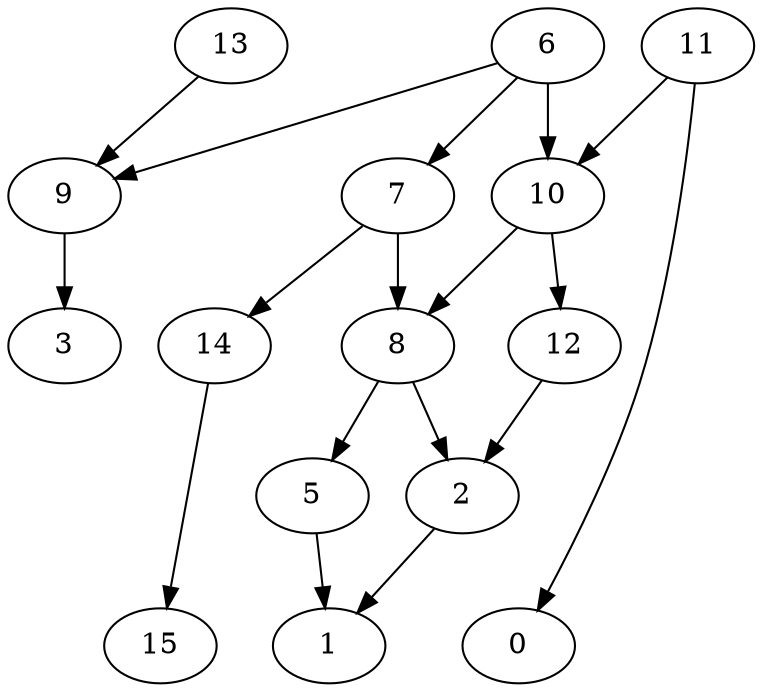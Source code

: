 digraph G {
    2;
    1;
    6;
    7;
    9;
    10;
    8;
    14;
    3;
    12;
    11;
    0;
    13;
    5;
    15;
    2 -> 1 [weight=0];
    6 -> 7 [weight=0];
    6 -> 9 [weight=0];
    6 -> 10 [weight=3];
    7 -> 8 [weight=1];
    7 -> 14 [weight=0];
    9 -> 3 [weight=1];
    10 -> 8 [weight=0];
    10 -> 12 [weight=0];
    8 -> 2 [weight=0];
    8 -> 5 [weight=0];
    14 -> 15 [weight=0];
    12 -> 2 [weight=0];
    11 -> 10 [weight=0];
    11 -> 0 [weight=0];
    13 -> 9 [weight=0];
    5 -> 1 [weight=0];
}
